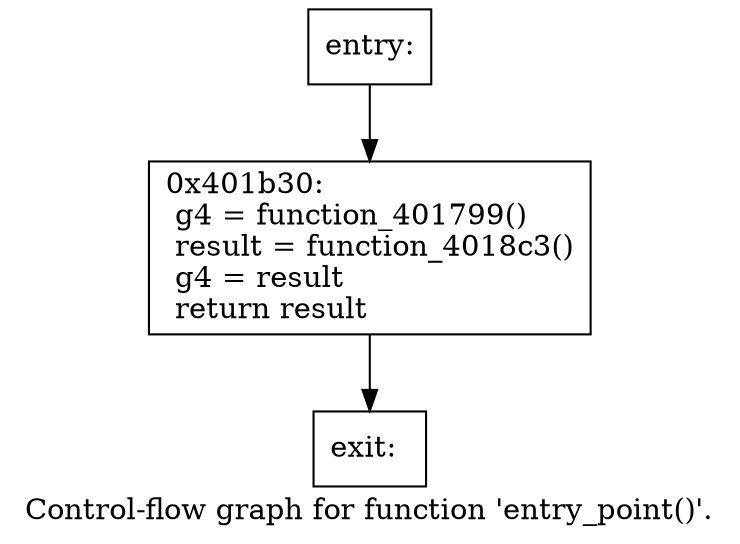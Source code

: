 digraph "Control-flow graph for function 'entry_point()'." {
  label="Control-flow graph for function 'entry_point()'.";
  node [shape=record];

  Node000001D420AC7990 [label="{entry:\l}"];
  Node000001D420AC7990 -> Node000001D420AC7A70;
  Node000001D420AC7A70 [label="{0x401b30:\l  g4 = function_401799()\l  result = function_4018c3()\l  g4 = result\l  return result\l}"];
  Node000001D420AC7A70 -> Node000001D420AC8D40;
  Node000001D420AC8D40 [label="{exit:\l}"];

}
